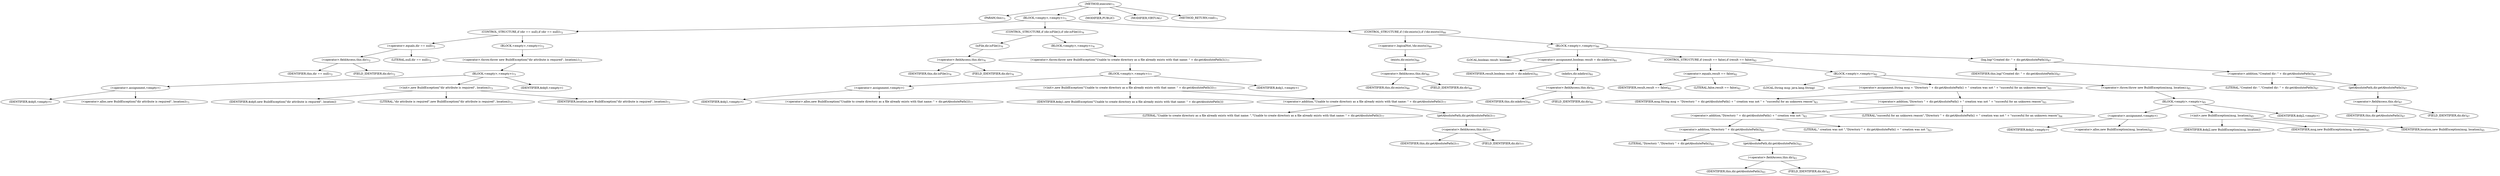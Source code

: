 digraph "execute" {  
"14" [label = <(METHOD,execute)<SUB>71</SUB>> ]
"4" [label = <(PARAM,this)<SUB>71</SUB>> ]
"15" [label = <(BLOCK,&lt;empty&gt;,&lt;empty&gt;)<SUB>71</SUB>> ]
"16" [label = <(CONTROL_STRUCTURE,if (dir == null),if (dir == null))<SUB>72</SUB>> ]
"17" [label = <(&lt;operator&gt;.equals,dir == null)<SUB>72</SUB>> ]
"18" [label = <(&lt;operator&gt;.fieldAccess,this.dir)<SUB>72</SUB>> ]
"19" [label = <(IDENTIFIER,this,dir == null)<SUB>72</SUB>> ]
"20" [label = <(FIELD_IDENTIFIER,dir,dir)<SUB>72</SUB>> ]
"21" [label = <(LITERAL,null,dir == null)<SUB>72</SUB>> ]
"22" [label = <(BLOCK,&lt;empty&gt;,&lt;empty&gt;)<SUB>72</SUB>> ]
"23" [label = <(&lt;operator&gt;.throw,throw new BuildException(&quot;dir attribute is required&quot;, location);)<SUB>73</SUB>> ]
"24" [label = <(BLOCK,&lt;empty&gt;,&lt;empty&gt;)<SUB>73</SUB>> ]
"25" [label = <(&lt;operator&gt;.assignment,&lt;empty&gt;)> ]
"26" [label = <(IDENTIFIER,$obj0,&lt;empty&gt;)> ]
"27" [label = <(&lt;operator&gt;.alloc,new BuildException(&quot;dir attribute is required&quot;, location))<SUB>73</SUB>> ]
"28" [label = <(&lt;init&gt;,new BuildException(&quot;dir attribute is required&quot;, location))<SUB>73</SUB>> ]
"29" [label = <(IDENTIFIER,$obj0,new BuildException(&quot;dir attribute is required&quot;, location))> ]
"30" [label = <(LITERAL,&quot;dir attribute is required&quot;,new BuildException(&quot;dir attribute is required&quot;, location))<SUB>73</SUB>> ]
"31" [label = <(IDENTIFIER,location,new BuildException(&quot;dir attribute is required&quot;, location))<SUB>73</SUB>> ]
"32" [label = <(IDENTIFIER,$obj0,&lt;empty&gt;)> ]
"33" [label = <(CONTROL_STRUCTURE,if (dir.isFile()),if (dir.isFile()))<SUB>76</SUB>> ]
"34" [label = <(isFile,dir.isFile())<SUB>76</SUB>> ]
"35" [label = <(&lt;operator&gt;.fieldAccess,this.dir)<SUB>76</SUB>> ]
"36" [label = <(IDENTIFIER,this,dir.isFile())<SUB>76</SUB>> ]
"37" [label = <(FIELD_IDENTIFIER,dir,dir)<SUB>76</SUB>> ]
"38" [label = <(BLOCK,&lt;empty&gt;,&lt;empty&gt;)<SUB>76</SUB>> ]
"39" [label = <(&lt;operator&gt;.throw,throw new BuildException(&quot;Unable to create directory as a file already exists with that name: &quot; + dir.getAbsolutePath());)<SUB>77</SUB>> ]
"40" [label = <(BLOCK,&lt;empty&gt;,&lt;empty&gt;)<SUB>77</SUB>> ]
"41" [label = <(&lt;operator&gt;.assignment,&lt;empty&gt;)> ]
"42" [label = <(IDENTIFIER,$obj1,&lt;empty&gt;)> ]
"43" [label = <(&lt;operator&gt;.alloc,new BuildException(&quot;Unable to create directory as a file already exists with that name: &quot; + dir.getAbsolutePath()))<SUB>77</SUB>> ]
"44" [label = <(&lt;init&gt;,new BuildException(&quot;Unable to create directory as a file already exists with that name: &quot; + dir.getAbsolutePath()))<SUB>77</SUB>> ]
"45" [label = <(IDENTIFIER,$obj1,new BuildException(&quot;Unable to create directory as a file already exists with that name: &quot; + dir.getAbsolutePath()))> ]
"46" [label = <(&lt;operator&gt;.addition,&quot;Unable to create directory as a file already exists with that name: &quot; + dir.getAbsolutePath())<SUB>77</SUB>> ]
"47" [label = <(LITERAL,&quot;Unable to create directory as a file already exists with that name: &quot;,&quot;Unable to create directory as a file already exists with that name: &quot; + dir.getAbsolutePath())<SUB>77</SUB>> ]
"48" [label = <(getAbsolutePath,dir.getAbsolutePath())<SUB>77</SUB>> ]
"49" [label = <(&lt;operator&gt;.fieldAccess,this.dir)<SUB>77</SUB>> ]
"50" [label = <(IDENTIFIER,this,dir.getAbsolutePath())<SUB>77</SUB>> ]
"51" [label = <(FIELD_IDENTIFIER,dir,dir)<SUB>77</SUB>> ]
"52" [label = <(IDENTIFIER,$obj1,&lt;empty&gt;)> ]
"53" [label = <(CONTROL_STRUCTURE,if (!dir.exists()),if (!dir.exists()))<SUB>80</SUB>> ]
"54" [label = <(&lt;operator&gt;.logicalNot,!dir.exists())<SUB>80</SUB>> ]
"55" [label = <(exists,dir.exists())<SUB>80</SUB>> ]
"56" [label = <(&lt;operator&gt;.fieldAccess,this.dir)<SUB>80</SUB>> ]
"57" [label = <(IDENTIFIER,this,dir.exists())<SUB>80</SUB>> ]
"58" [label = <(FIELD_IDENTIFIER,dir,dir)<SUB>80</SUB>> ]
"59" [label = <(BLOCK,&lt;empty&gt;,&lt;empty&gt;)<SUB>80</SUB>> ]
"60" [label = <(LOCAL,boolean result: boolean)> ]
"61" [label = <(&lt;operator&gt;.assignment,boolean result = dir.mkdirs())<SUB>81</SUB>> ]
"62" [label = <(IDENTIFIER,result,boolean result = dir.mkdirs())<SUB>81</SUB>> ]
"63" [label = <(mkdirs,dir.mkdirs())<SUB>81</SUB>> ]
"64" [label = <(&lt;operator&gt;.fieldAccess,this.dir)<SUB>81</SUB>> ]
"65" [label = <(IDENTIFIER,this,dir.mkdirs())<SUB>81</SUB>> ]
"66" [label = <(FIELD_IDENTIFIER,dir,dir)<SUB>81</SUB>> ]
"67" [label = <(CONTROL_STRUCTURE,if (result == false),if (result == false))<SUB>82</SUB>> ]
"68" [label = <(&lt;operator&gt;.equals,result == false)<SUB>82</SUB>> ]
"69" [label = <(IDENTIFIER,result,result == false)<SUB>82</SUB>> ]
"70" [label = <(LITERAL,false,result == false)<SUB>82</SUB>> ]
"71" [label = <(BLOCK,&lt;empty&gt;,&lt;empty&gt;)<SUB>82</SUB>> ]
"72" [label = <(LOCAL,String msg: java.lang.String)> ]
"73" [label = <(&lt;operator&gt;.assignment,String msg = &quot;Directory &quot; + dir.getAbsolutePath() + &quot; creation was not &quot; + &quot;succesful for an unknown reason&quot;)<SUB>83</SUB>> ]
"74" [label = <(IDENTIFIER,msg,String msg = &quot;Directory &quot; + dir.getAbsolutePath() + &quot; creation was not &quot; + &quot;succesful for an unknown reason&quot;)<SUB>83</SUB>> ]
"75" [label = <(&lt;operator&gt;.addition,&quot;Directory &quot; + dir.getAbsolutePath() + &quot; creation was not &quot; + &quot;succesful for an unknown reason&quot;)<SUB>83</SUB>> ]
"76" [label = <(&lt;operator&gt;.addition,&quot;Directory &quot; + dir.getAbsolutePath() + &quot; creation was not &quot;)<SUB>83</SUB>> ]
"77" [label = <(&lt;operator&gt;.addition,&quot;Directory &quot; + dir.getAbsolutePath())<SUB>83</SUB>> ]
"78" [label = <(LITERAL,&quot;Directory &quot;,&quot;Directory &quot; + dir.getAbsolutePath())<SUB>83</SUB>> ]
"79" [label = <(getAbsolutePath,dir.getAbsolutePath())<SUB>83</SUB>> ]
"80" [label = <(&lt;operator&gt;.fieldAccess,this.dir)<SUB>83</SUB>> ]
"81" [label = <(IDENTIFIER,this,dir.getAbsolutePath())<SUB>83</SUB>> ]
"82" [label = <(FIELD_IDENTIFIER,dir,dir)<SUB>83</SUB>> ]
"83" [label = <(LITERAL,&quot; creation was not &quot;,&quot;Directory &quot; + dir.getAbsolutePath() + &quot; creation was not &quot;)<SUB>83</SUB>> ]
"84" [label = <(LITERAL,&quot;succesful for an unknown reason&quot;,&quot;Directory &quot; + dir.getAbsolutePath() + &quot; creation was not &quot; + &quot;succesful for an unknown reason&quot;)<SUB>84</SUB>> ]
"85" [label = <(&lt;operator&gt;.throw,throw new BuildException(msg, location);)<SUB>85</SUB>> ]
"86" [label = <(BLOCK,&lt;empty&gt;,&lt;empty&gt;)<SUB>85</SUB>> ]
"87" [label = <(&lt;operator&gt;.assignment,&lt;empty&gt;)> ]
"88" [label = <(IDENTIFIER,$obj2,&lt;empty&gt;)> ]
"89" [label = <(&lt;operator&gt;.alloc,new BuildException(msg, location))<SUB>85</SUB>> ]
"90" [label = <(&lt;init&gt;,new BuildException(msg, location))<SUB>85</SUB>> ]
"91" [label = <(IDENTIFIER,$obj2,new BuildException(msg, location))> ]
"92" [label = <(IDENTIFIER,msg,new BuildException(msg, location))<SUB>85</SUB>> ]
"93" [label = <(IDENTIFIER,location,new BuildException(msg, location))<SUB>85</SUB>> ]
"94" [label = <(IDENTIFIER,$obj2,&lt;empty&gt;)> ]
"95" [label = <(log,log(&quot;Created dir: &quot; + dir.getAbsolutePath()))<SUB>87</SUB>> ]
"3" [label = <(IDENTIFIER,this,log(&quot;Created dir: &quot; + dir.getAbsolutePath()))<SUB>87</SUB>> ]
"96" [label = <(&lt;operator&gt;.addition,&quot;Created dir: &quot; + dir.getAbsolutePath())<SUB>87</SUB>> ]
"97" [label = <(LITERAL,&quot;Created dir: &quot;,&quot;Created dir: &quot; + dir.getAbsolutePath())<SUB>87</SUB>> ]
"98" [label = <(getAbsolutePath,dir.getAbsolutePath())<SUB>87</SUB>> ]
"99" [label = <(&lt;operator&gt;.fieldAccess,this.dir)<SUB>87</SUB>> ]
"100" [label = <(IDENTIFIER,this,dir.getAbsolutePath())<SUB>87</SUB>> ]
"101" [label = <(FIELD_IDENTIFIER,dir,dir)<SUB>87</SUB>> ]
"102" [label = <(MODIFIER,PUBLIC)> ]
"103" [label = <(MODIFIER,VIRTUAL)> ]
"104" [label = <(METHOD_RETURN,void)<SUB>71</SUB>> ]
  "14" -> "4" 
  "14" -> "15" 
  "14" -> "102" 
  "14" -> "103" 
  "14" -> "104" 
  "15" -> "16" 
  "15" -> "33" 
  "15" -> "53" 
  "16" -> "17" 
  "16" -> "22" 
  "17" -> "18" 
  "17" -> "21" 
  "18" -> "19" 
  "18" -> "20" 
  "22" -> "23" 
  "23" -> "24" 
  "24" -> "25" 
  "24" -> "28" 
  "24" -> "32" 
  "25" -> "26" 
  "25" -> "27" 
  "28" -> "29" 
  "28" -> "30" 
  "28" -> "31" 
  "33" -> "34" 
  "33" -> "38" 
  "34" -> "35" 
  "35" -> "36" 
  "35" -> "37" 
  "38" -> "39" 
  "39" -> "40" 
  "40" -> "41" 
  "40" -> "44" 
  "40" -> "52" 
  "41" -> "42" 
  "41" -> "43" 
  "44" -> "45" 
  "44" -> "46" 
  "46" -> "47" 
  "46" -> "48" 
  "48" -> "49" 
  "49" -> "50" 
  "49" -> "51" 
  "53" -> "54" 
  "53" -> "59" 
  "54" -> "55" 
  "55" -> "56" 
  "56" -> "57" 
  "56" -> "58" 
  "59" -> "60" 
  "59" -> "61" 
  "59" -> "67" 
  "59" -> "95" 
  "61" -> "62" 
  "61" -> "63" 
  "63" -> "64" 
  "64" -> "65" 
  "64" -> "66" 
  "67" -> "68" 
  "67" -> "71" 
  "68" -> "69" 
  "68" -> "70" 
  "71" -> "72" 
  "71" -> "73" 
  "71" -> "85" 
  "73" -> "74" 
  "73" -> "75" 
  "75" -> "76" 
  "75" -> "84" 
  "76" -> "77" 
  "76" -> "83" 
  "77" -> "78" 
  "77" -> "79" 
  "79" -> "80" 
  "80" -> "81" 
  "80" -> "82" 
  "85" -> "86" 
  "86" -> "87" 
  "86" -> "90" 
  "86" -> "94" 
  "87" -> "88" 
  "87" -> "89" 
  "90" -> "91" 
  "90" -> "92" 
  "90" -> "93" 
  "95" -> "3" 
  "95" -> "96" 
  "96" -> "97" 
  "96" -> "98" 
  "98" -> "99" 
  "99" -> "100" 
  "99" -> "101" 
}
